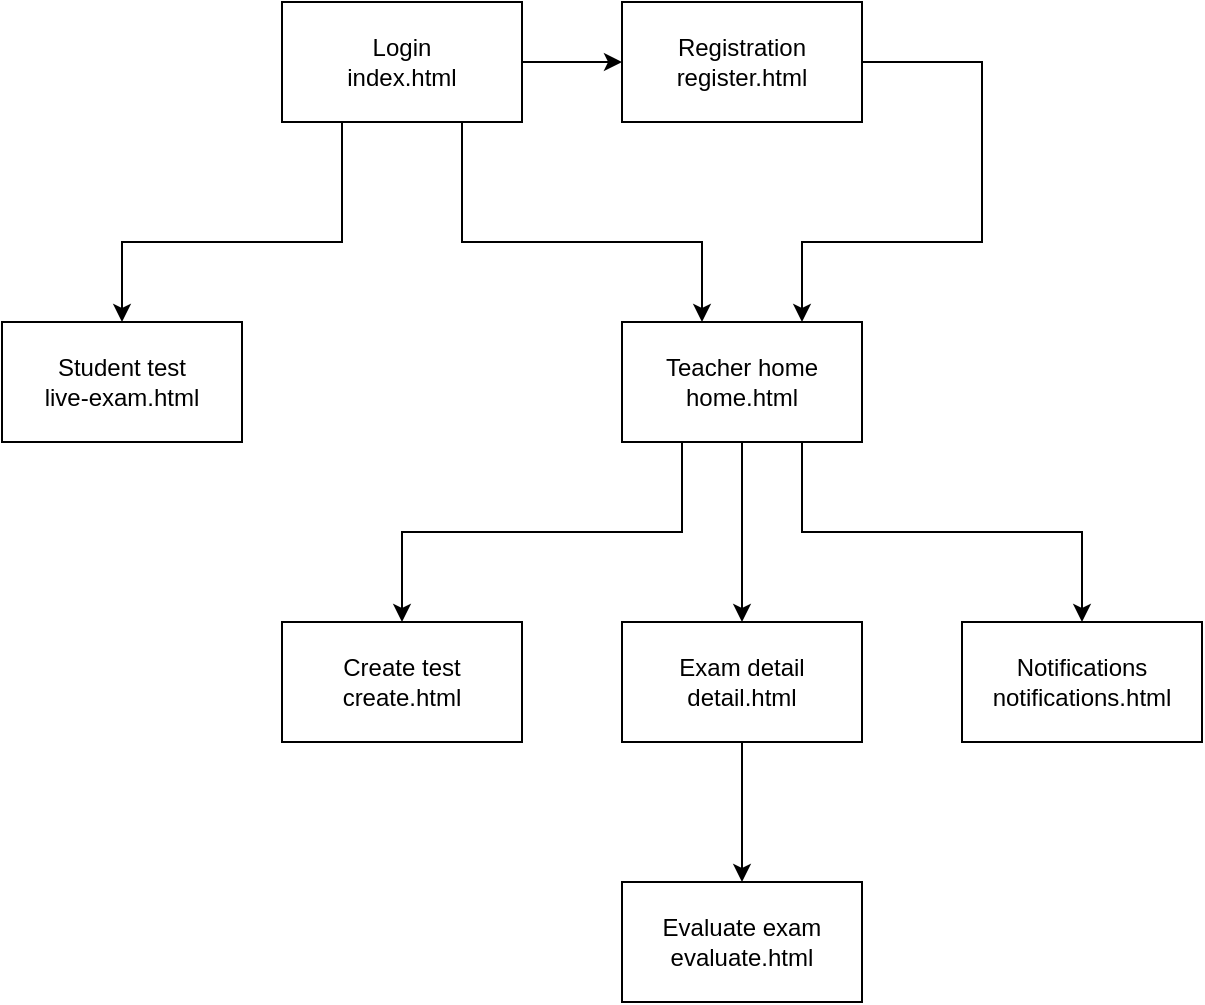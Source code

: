 <mxfile version="14.1.1" type="device"><diagram id="zoBx34h9nqGcSjybMwc_" name="Page-1"><mxGraphModel dx="1422" dy="762" grid="1" gridSize="10" guides="1" tooltips="1" connect="1" arrows="1" fold="1" page="1" pageScale="1" pageWidth="850" pageHeight="1100" math="0" shadow="0"><root><mxCell id="0"/><mxCell id="1" parent="0"/><mxCell id="K0hMno8RsRW8_mpOD87P-3" style="edgeStyle=orthogonalEdgeStyle;rounded=0;orthogonalLoop=1;jettySize=auto;html=1;" edge="1" parent="1" source="K0hMno8RsRW8_mpOD87P-1" target="K0hMno8RsRW8_mpOD87P-2"><mxGeometry relative="1" as="geometry"/></mxCell><mxCell id="K0hMno8RsRW8_mpOD87P-6" style="edgeStyle=orthogonalEdgeStyle;rounded=0;orthogonalLoop=1;jettySize=auto;html=1;exitX=0.25;exitY=1;exitDx=0;exitDy=0;" edge="1" parent="1" source="K0hMno8RsRW8_mpOD87P-1" target="K0hMno8RsRW8_mpOD87P-4"><mxGeometry relative="1" as="geometry"><Array as="points"><mxPoint x="295" y="160"/><mxPoint x="185" y="160"/></Array></mxGeometry></mxCell><mxCell id="K0hMno8RsRW8_mpOD87P-7" style="edgeStyle=orthogonalEdgeStyle;rounded=0;orthogonalLoop=1;jettySize=auto;html=1;exitX=0.75;exitY=1;exitDx=0;exitDy=0;" edge="1" parent="1" source="K0hMno8RsRW8_mpOD87P-1" target="K0hMno8RsRW8_mpOD87P-5"><mxGeometry relative="1" as="geometry"><Array as="points"><mxPoint x="355" y="160"/><mxPoint x="475" y="160"/></Array></mxGeometry></mxCell><mxCell id="K0hMno8RsRW8_mpOD87P-1" value="Login&lt;br&gt;index.html" style="rounded=0;whiteSpace=wrap;html=1;" vertex="1" parent="1"><mxGeometry x="265" y="40" width="120" height="60" as="geometry"/></mxCell><mxCell id="K0hMno8RsRW8_mpOD87P-16" style="edgeStyle=orthogonalEdgeStyle;rounded=0;orthogonalLoop=1;jettySize=auto;html=1;exitX=1;exitY=0.5;exitDx=0;exitDy=0;entryX=0.75;entryY=0;entryDx=0;entryDy=0;" edge="1" parent="1" source="K0hMno8RsRW8_mpOD87P-2" target="K0hMno8RsRW8_mpOD87P-5"><mxGeometry relative="1" as="geometry"><Array as="points"><mxPoint x="615" y="70"/><mxPoint x="615" y="160"/><mxPoint x="525" y="160"/></Array></mxGeometry></mxCell><mxCell id="K0hMno8RsRW8_mpOD87P-2" value="Registration&lt;br&gt;register.html" style="rounded=0;whiteSpace=wrap;html=1;" vertex="1" parent="1"><mxGeometry x="435" y="40" width="120" height="60" as="geometry"/></mxCell><mxCell id="K0hMno8RsRW8_mpOD87P-4" value="Student test&lt;br&gt;live-exam.html" style="rounded=0;whiteSpace=wrap;html=1;" vertex="1" parent="1"><mxGeometry x="125" y="200" width="120" height="60" as="geometry"/></mxCell><mxCell id="K0hMno8RsRW8_mpOD87P-9" style="edgeStyle=orthogonalEdgeStyle;rounded=0;orthogonalLoop=1;jettySize=auto;html=1;exitX=0.25;exitY=1;exitDx=0;exitDy=0;entryX=0.5;entryY=0;entryDx=0;entryDy=0;" edge="1" parent="1" source="K0hMno8RsRW8_mpOD87P-5" target="K0hMno8RsRW8_mpOD87P-8"><mxGeometry relative="1" as="geometry"/></mxCell><mxCell id="K0hMno8RsRW8_mpOD87P-13" style="edgeStyle=orthogonalEdgeStyle;rounded=0;orthogonalLoop=1;jettySize=auto;html=1;exitX=0.5;exitY=1;exitDx=0;exitDy=0;entryX=0.5;entryY=0;entryDx=0;entryDy=0;" edge="1" parent="1" source="K0hMno8RsRW8_mpOD87P-5" target="K0hMno8RsRW8_mpOD87P-10"><mxGeometry relative="1" as="geometry"/></mxCell><mxCell id="K0hMno8RsRW8_mpOD87P-14" style="edgeStyle=orthogonalEdgeStyle;rounded=0;orthogonalLoop=1;jettySize=auto;html=1;exitX=0.75;exitY=1;exitDx=0;exitDy=0;entryX=0.5;entryY=0;entryDx=0;entryDy=0;" edge="1" parent="1" source="K0hMno8RsRW8_mpOD87P-5" target="K0hMno8RsRW8_mpOD87P-11"><mxGeometry relative="1" as="geometry"/></mxCell><mxCell id="K0hMno8RsRW8_mpOD87P-5" value="Teacher home&lt;br&gt;home.html" style="rounded=0;whiteSpace=wrap;html=1;" vertex="1" parent="1"><mxGeometry x="435" y="200" width="120" height="60" as="geometry"/></mxCell><mxCell id="K0hMno8RsRW8_mpOD87P-8" value="Create test&lt;br&gt;create.html" style="rounded=0;whiteSpace=wrap;html=1;" vertex="1" parent="1"><mxGeometry x="265" y="350" width="120" height="60" as="geometry"/></mxCell><mxCell id="K0hMno8RsRW8_mpOD87P-15" style="edgeStyle=orthogonalEdgeStyle;rounded=0;orthogonalLoop=1;jettySize=auto;html=1;exitX=0.5;exitY=1;exitDx=0;exitDy=0;entryX=0.5;entryY=0;entryDx=0;entryDy=0;" edge="1" parent="1" source="K0hMno8RsRW8_mpOD87P-10" target="K0hMno8RsRW8_mpOD87P-12"><mxGeometry relative="1" as="geometry"/></mxCell><mxCell id="K0hMno8RsRW8_mpOD87P-10" value="Exam detail&lt;br&gt;detail.html" style="rounded=0;whiteSpace=wrap;html=1;" vertex="1" parent="1"><mxGeometry x="435" y="350" width="120" height="60" as="geometry"/></mxCell><mxCell id="K0hMno8RsRW8_mpOD87P-11" value="Notifications&lt;br&gt;notifications.html" style="rounded=0;whiteSpace=wrap;html=1;" vertex="1" parent="1"><mxGeometry x="605" y="350" width="120" height="60" as="geometry"/></mxCell><mxCell id="K0hMno8RsRW8_mpOD87P-12" value="Evaluate exam&lt;br&gt;evaluate.html" style="rounded=0;whiteSpace=wrap;html=1;" vertex="1" parent="1"><mxGeometry x="435" y="480" width="120" height="60" as="geometry"/></mxCell></root></mxGraphModel></diagram></mxfile>